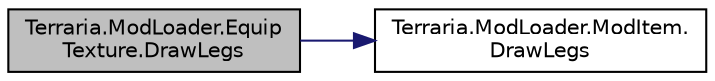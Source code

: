 digraph "Terraria.ModLoader.EquipTexture.DrawLegs"
{
 // LATEX_PDF_SIZE
  edge [fontname="Helvetica",fontsize="10",labelfontname="Helvetica",labelfontsize="10"];
  node [fontname="Helvetica",fontsize="10",shape=record];
  rankdir="LR";
  Node1 [label="Terraria.ModLoader.Equip\lTexture.DrawLegs",height=0.2,width=0.4,color="black", fillcolor="grey75", style="filled", fontcolor="black",tooltip="Return false to hide the player's legs when this leg or shoe equipment texture is worn...."];
  Node1 -> Node2 [color="midnightblue",fontsize="10",style="solid",fontname="Helvetica"];
  Node2 [label="Terraria.ModLoader.ModItem.\lDrawLegs",height=0.2,width=0.4,color="black", fillcolor="white", style="filled",URL="$class_terraria_1_1_mod_loader_1_1_mod_item.html#a4c5bf5212c99fa20ba3ad5355b6b3ad1",tooltip="Return false to hide the player's legs when this leg armor or shoe accessory is worn...."];
}
